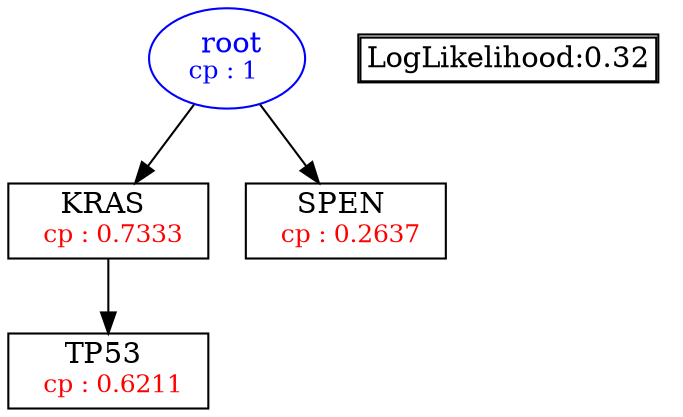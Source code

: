 digraph tree {
    "root" [label=<<font color='Blue'> root</font><br/><font color='Blue' POINT-SIZE='12'>cp : 1 </font>>, shape=oval, color=Blue];
    "S2" [label =<KRAS <br/> <font color='Red' POINT-SIZE='12'> cp : 0.7333 </font>>, shape=box];
    "S1" [label =<TP53 <br/> <font color='Red' POINT-SIZE='12'> cp : 0.6211 </font>>, shape=box];
    "S3" [label =<SPEN <br/> <font color='Red' POINT-SIZE='12'> cp : 0.2637 </font>>, shape=box];
    "root" -> "S2";
    "root" -> "S3";
    "S2" -> "S1";

    node[shape=plaintext]
    fontsize="10"
    struct1 [label=
    <<TABLE BORDER="1" CELLBORDER="1" CELLSPACING="0" >
    <TR><TD ALIGN="LEFT">LogLikelihood:0.32</TD></TR>
    </TABLE>>];

}
